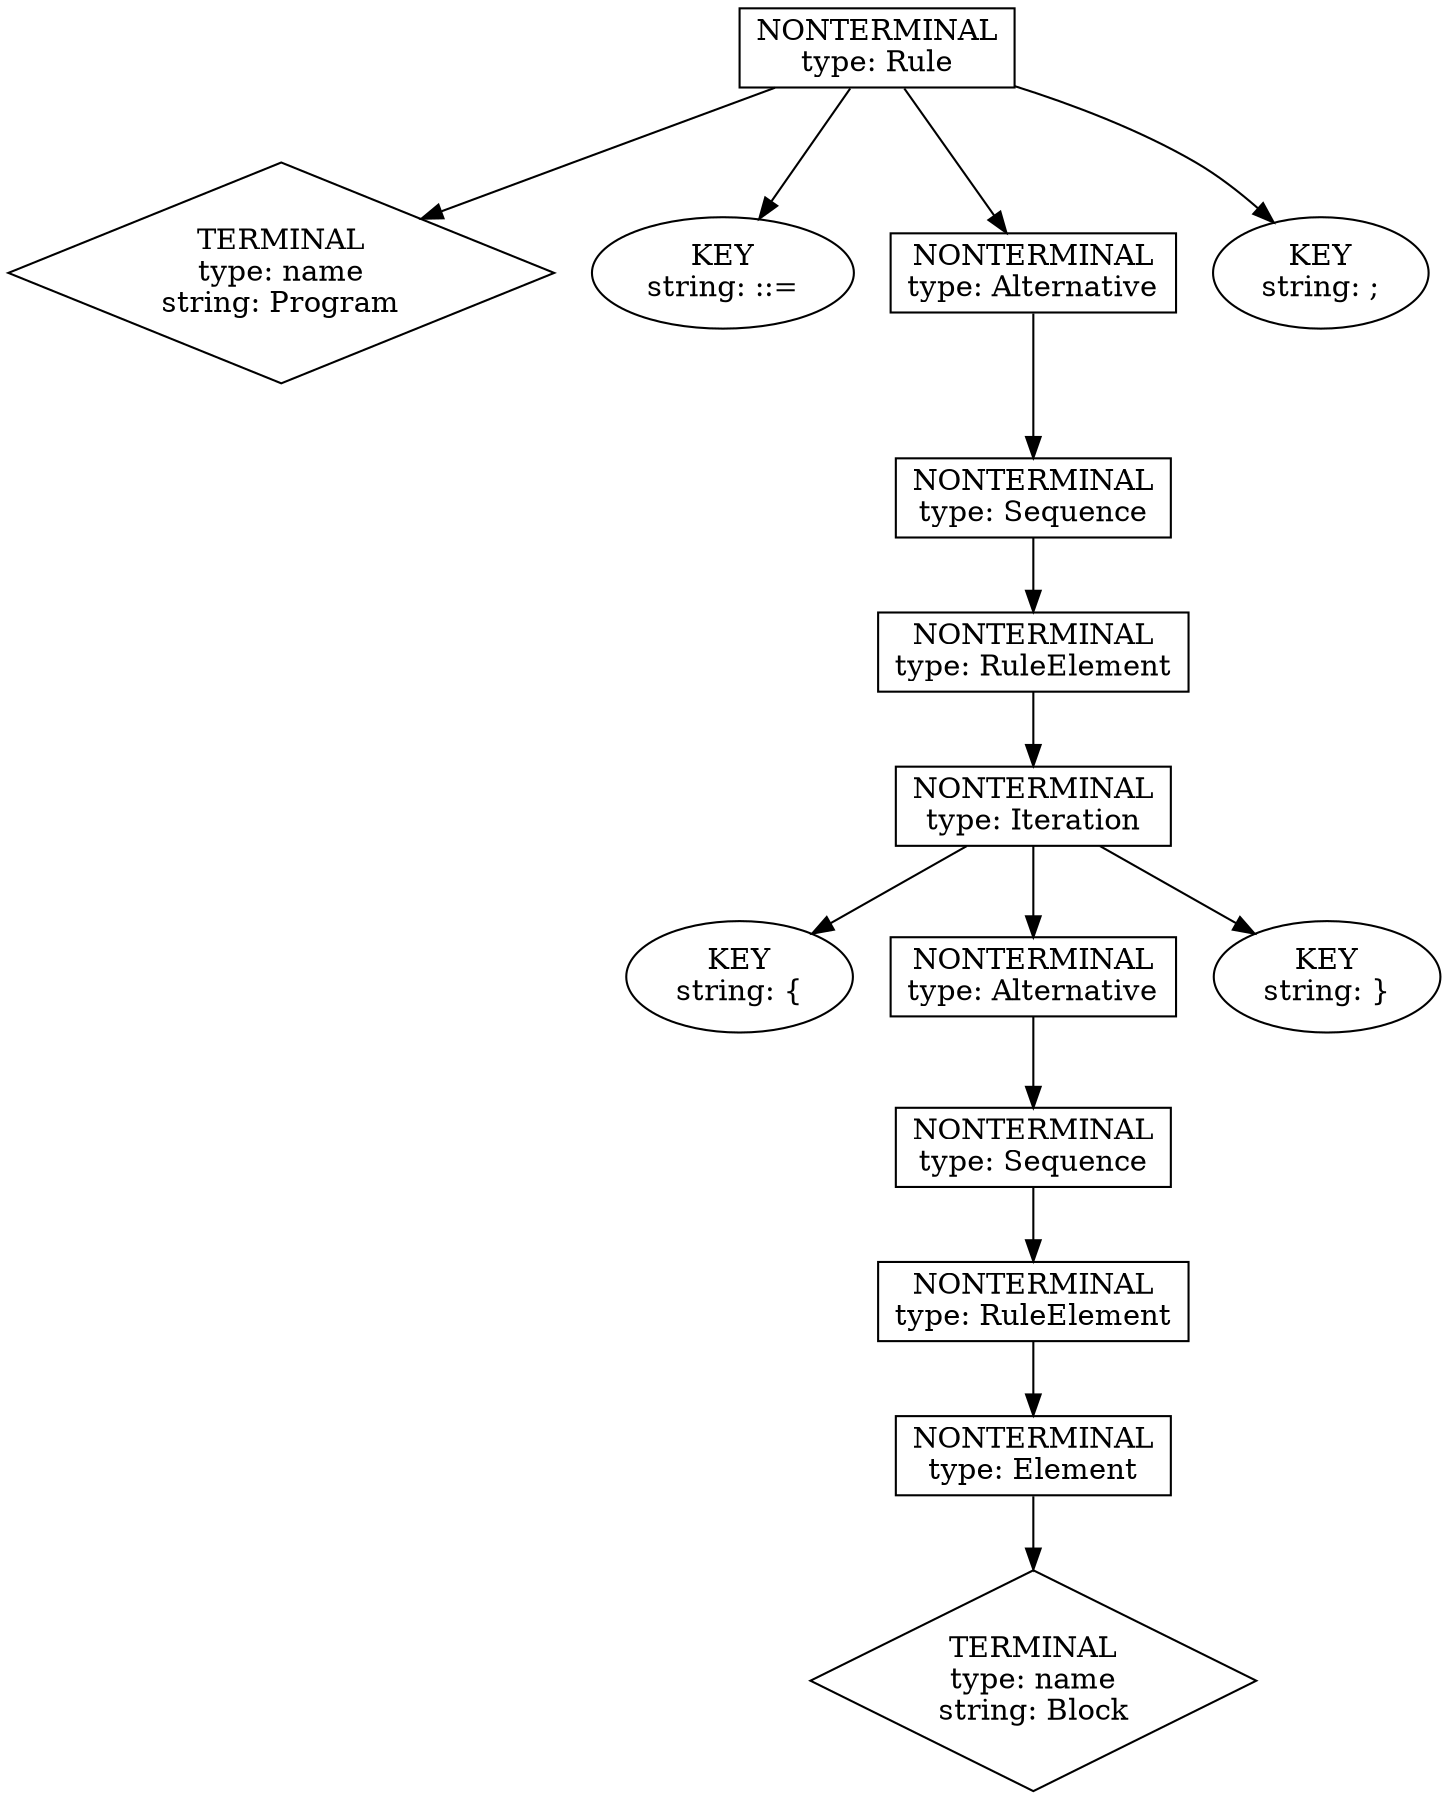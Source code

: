 digraph ast_Program {
	1 [label="NONTERMINAL
type: Rule" shape=box]
	2 [label="TERMINAL
type: name
string: Program" shape=diamond]
	1 -> 2
	3 [label="KEY
string: ::=" shape=oval]
	1 -> 3
	4 [label="NONTERMINAL
type: Alternative" shape=box]
	1 -> 4
	5 [label="KEY
string: ;" shape=oval]
	1 -> 5
	6 [label="NONTERMINAL
type: Sequence" shape=box]
	4 -> 6
	7 [label="NONTERMINAL
type: RuleElement" shape=box]
	6 -> 7
	8 [label="NONTERMINAL
type: Iteration" shape=box]
	7 -> 8
	9 [label="KEY
string: {" shape=oval]
	8 -> 9
	10 [label="NONTERMINAL
type: Alternative" shape=box]
	8 -> 10
	11 [label="KEY
string: }" shape=oval]
	8 -> 11
	12 [label="NONTERMINAL
type: Sequence" shape=box]
	10 -> 12
	13 [label="NONTERMINAL
type: RuleElement" shape=box]
	12 -> 13
	14 [label="NONTERMINAL
type: Element" shape=box]
	13 -> 14
	15 [label="TERMINAL
type: name
string: Block" shape=diamond]
	14 -> 15
}
